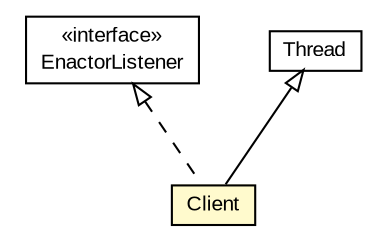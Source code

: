 #!/usr/local/bin/dot
#
# Class diagram 
# Generated by UMLGraph version 5.3 (http://www.umlgraph.org/)
#

digraph G {
	edge [fontname="arial",fontsize=10,labelfontname="arial",labelfontsize=10];
	node [fontname="arial",fontsize=10,shape=plaintext];
	nodesep=0.25;
	ranksep=0.5;
	// context.arch.enactor.EnactorListener
	c131590 [label=<<table title="context.arch.enactor.EnactorListener" border="0" cellborder="1" cellspacing="0" cellpadding="2" port="p" href="../EnactorListener.html">
		<tr><td><table border="0" cellspacing="0" cellpadding="1">
<tr><td align="center" balign="center"> &#171;interface&#187; </td></tr>
<tr><td align="center" balign="center"> EnactorListener </td></tr>
		</table></td></tr>
		</table>>, fontname="arial", fontcolor="black", fontsize=10.0];
	// context.arch.enactor.server.EnactorXMLServer.Client
	c131738 [label=<<table title="context.arch.enactor.server.EnactorXMLServer.Client" border="0" cellborder="1" cellspacing="0" cellpadding="2" port="p" bgcolor="lemonChiffon" href="./EnactorXMLServer.Client.html">
		<tr><td><table border="0" cellspacing="0" cellpadding="1">
<tr><td align="center" balign="center"> Client </td></tr>
		</table></td></tr>
		</table>>, fontname="arial", fontcolor="black", fontsize=10.0];
	//context.arch.enactor.server.EnactorXMLServer.Client extends java.lang.Thread
	c131829:p -> c131738:p [dir=back,arrowtail=empty];
	//context.arch.enactor.server.EnactorXMLServer.Client implements context.arch.enactor.EnactorListener
	c131590:p -> c131738:p [dir=back,arrowtail=empty,style=dashed];
	// java.lang.Thread
	c131829 [label=<<table title="java.lang.Thread" border="0" cellborder="1" cellspacing="0" cellpadding="2" port="p" href="http://java.sun.com/j2se/1.4.2/docs/api/java/lang/Thread.html">
		<tr><td><table border="0" cellspacing="0" cellpadding="1">
<tr><td align="center" balign="center"> Thread </td></tr>
		</table></td></tr>
		</table>>, fontname="arial", fontcolor="black", fontsize=10.0];
}

